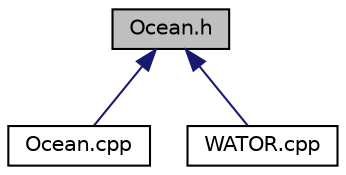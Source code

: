 digraph "Ocean.h"
{
  edge [fontname="Helvetica",fontsize="10",labelfontname="Helvetica",labelfontsize="10"];
  node [fontname="Helvetica",fontsize="10",shape=record];
  Node1 [label="Ocean.h",height=0.2,width=0.4,color="black", fillcolor="grey75", style="filled", fontcolor="black"];
  Node1 -> Node2 [dir="back",color="midnightblue",fontsize="10",style="solid",fontname="Helvetica"];
  Node2 [label="Ocean.cpp",height=0.2,width=0.4,color="black", fillcolor="white", style="filled",URL="$_ocean_8cpp.html"];
  Node1 -> Node3 [dir="back",color="midnightblue",fontsize="10",style="solid",fontname="Helvetica"];
  Node3 [label="WATOR.cpp",height=0.2,width=0.4,color="black", fillcolor="white", style="filled",URL="$_w_a_t_o_r_8cpp.html"];
}
